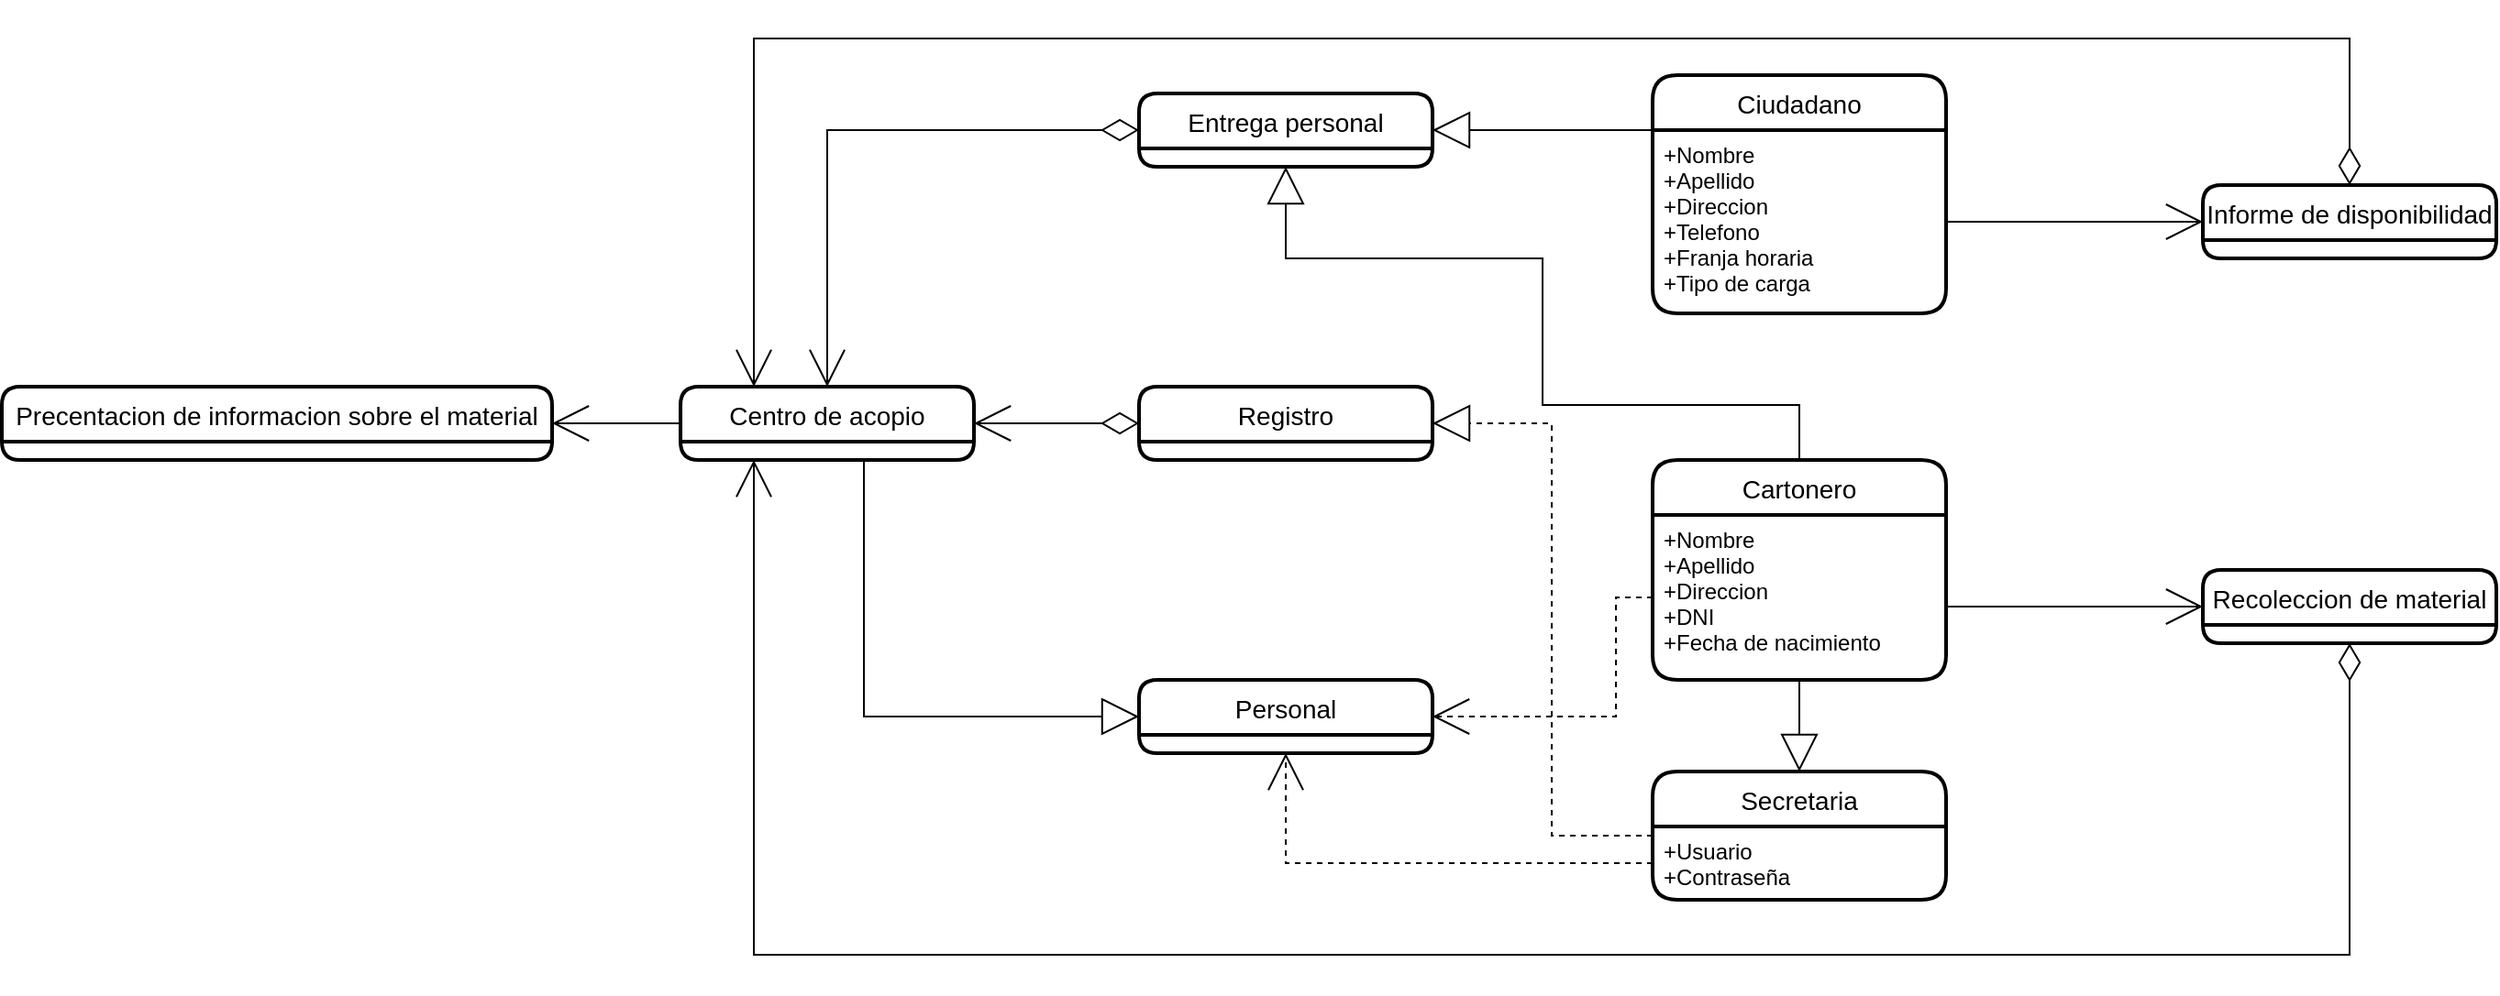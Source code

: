 <mxfile version="14.4.3" type="device"><diagram id="y_6j7rNRTyvGDQ4Emzbt" name="Page-1"><mxGraphModel dx="1180" dy="1914" grid="1" gridSize="10" guides="1" tooltips="1" connect="1" arrows="1" fold="1" page="1" pageScale="1" pageWidth="827" pageHeight="1169" math="0" shadow="0"><root><mxCell id="0"/><mxCell id="1" parent="0"/><mxCell id="ga51YQQtuKLnODO1Xetq-42" style="edgeStyle=orthogonalEdgeStyle;rounded=0;orthogonalLoop=1;jettySize=auto;html=1;entryX=0.5;entryY=1;entryDx=0;entryDy=0;endArrow=block;endFill=0;endSize=18;" edge="1" parent="1" source="ga51YQQtuKLnODO1Xetq-1" target="ga51YQQtuKLnODO1Xetq-13"><mxGeometry relative="1" as="geometry"><Array as="points"><mxPoint x="930" y="130"/><mxPoint x="790" y="130"/><mxPoint x="790" y="50"/><mxPoint x="650" y="50"/></Array></mxGeometry></mxCell><mxCell id="ga51YQQtuKLnODO1Xetq-1" value="Cartonero" style="swimlane;childLayout=stackLayout;horizontal=1;startSize=30;horizontalStack=0;rounded=1;fontSize=14;fontStyle=0;strokeWidth=2;resizeParent=0;resizeLast=1;shadow=0;dashed=0;align=center;" vertex="1" parent="1"><mxGeometry x="850" y="160" width="160" height="120" as="geometry"/></mxCell><mxCell id="ga51YQQtuKLnODO1Xetq-2" value="+Nombre&#10;+Apellido&#10;+Direccion&#10;+DNI&#10;+Fecha de nacimiento" style="align=left;strokeColor=none;fillColor=none;spacingLeft=4;fontSize=12;verticalAlign=top;resizable=0;rotatable=0;part=1;" vertex="1" parent="ga51YQQtuKLnODO1Xetq-1"><mxGeometry y="30" width="160" height="90" as="geometry"/></mxCell><mxCell id="ga51YQQtuKLnODO1Xetq-25" style="edgeStyle=orthogonalEdgeStyle;rounded=0;orthogonalLoop=1;jettySize=auto;html=1;entryX=1;entryY=0.5;entryDx=0;entryDy=0;endArrow=block;endFill=0;endSize=18;dashed=1;" edge="1" parent="1" source="ga51YQQtuKLnODO1Xetq-5" target="ga51YQQtuKLnODO1Xetq-20"><mxGeometry relative="1" as="geometry"/></mxCell><mxCell id="ga51YQQtuKLnODO1Xetq-5" value="Secretaria" style="swimlane;childLayout=stackLayout;horizontal=1;startSize=30;horizontalStack=0;rounded=1;fontSize=14;fontStyle=0;strokeWidth=2;resizeParent=0;resizeLast=1;shadow=0;dashed=0;align=center;" vertex="1" parent="1"><mxGeometry x="850" y="330" width="160" height="70" as="geometry"/></mxCell><mxCell id="ga51YQQtuKLnODO1Xetq-6" value="+Usuario&#10;+Contraseña" style="align=left;strokeColor=none;fillColor=none;spacingLeft=4;fontSize=12;verticalAlign=top;resizable=0;rotatable=0;part=1;" vertex="1" parent="ga51YQQtuKLnODO1Xetq-5"><mxGeometry y="30" width="160" height="40" as="geometry"/></mxCell><mxCell id="ga51YQQtuKLnODO1Xetq-37" style="edgeStyle=orthogonalEdgeStyle;rounded=0;orthogonalLoop=1;jettySize=auto;html=1;entryX=1;entryY=0.5;entryDx=0;entryDy=0;endArrow=block;endFill=0;endSize=18;" edge="1" parent="1" source="ga51YQQtuKLnODO1Xetq-11" target="ga51YQQtuKLnODO1Xetq-13"><mxGeometry relative="1" as="geometry"><Array as="points"><mxPoint x="840" y="-20"/><mxPoint x="840" y="-20"/></Array></mxGeometry></mxCell><mxCell id="ga51YQQtuKLnODO1Xetq-11" value="Ciudadano" style="swimlane;childLayout=stackLayout;horizontal=1;startSize=30;horizontalStack=0;rounded=1;fontSize=14;fontStyle=0;strokeWidth=2;resizeParent=0;resizeLast=1;shadow=0;dashed=0;align=center;" vertex="1" parent="1"><mxGeometry x="850" y="-50" width="160" height="130" as="geometry"/></mxCell><mxCell id="ga51YQQtuKLnODO1Xetq-12" value="+Nombre&#10;+Apellido&#10;+Direccion&#10;+Telefono&#10;+Franja horaria&#10;+Tipo de carga" style="align=left;strokeColor=none;fillColor=none;spacingLeft=4;fontSize=12;verticalAlign=top;resizable=0;rotatable=0;part=1;" vertex="1" parent="ga51YQQtuKLnODO1Xetq-11"><mxGeometry y="30" width="160" height="100" as="geometry"/></mxCell><mxCell id="ga51YQQtuKLnODO1Xetq-40" style="edgeStyle=orthogonalEdgeStyle;rounded=0;orthogonalLoop=1;jettySize=auto;html=1;entryX=0.5;entryY=0;entryDx=0;entryDy=0;endArrow=open;endFill=0;endSize=18;startArrow=diamondThin;startFill=0;startSize=18;" edge="1" parent="1" source="ga51YQQtuKLnODO1Xetq-13" target="ga51YQQtuKLnODO1Xetq-15"><mxGeometry relative="1" as="geometry"/></mxCell><mxCell id="ga51YQQtuKLnODO1Xetq-13" value="Entrega personal" style="swimlane;childLayout=stackLayout;horizontal=1;startSize=30;horizontalStack=0;rounded=1;fontSize=14;fontStyle=0;strokeWidth=2;resizeParent=0;resizeLast=1;shadow=0;dashed=0;align=center;" vertex="1" parent="1"><mxGeometry x="570" y="-40" width="160" height="40" as="geometry"/></mxCell><mxCell id="ga51YQQtuKLnODO1Xetq-41" style="edgeStyle=orthogonalEdgeStyle;rounded=0;orthogonalLoop=1;jettySize=auto;html=1;endArrow=open;endFill=0;endSize=18;" edge="1" parent="1" source="ga51YQQtuKLnODO1Xetq-15" target="ga51YQQtuKLnODO1Xetq-33"><mxGeometry relative="1" as="geometry"/></mxCell><mxCell id="ga51YQQtuKLnODO1Xetq-46" style="edgeStyle=orthogonalEdgeStyle;rounded=0;orthogonalLoop=1;jettySize=auto;html=1;entryX=0;entryY=0.5;entryDx=0;entryDy=0;endArrow=block;endFill=0;endSize=18;" edge="1" parent="1" source="ga51YQQtuKLnODO1Xetq-15" target="ga51YQQtuKLnODO1Xetq-18"><mxGeometry relative="1" as="geometry"><Array as="points"><mxPoint x="420" y="300"/></Array></mxGeometry></mxCell><mxCell id="ga51YQQtuKLnODO1Xetq-15" value="Centro de acopio" style="swimlane;childLayout=stackLayout;horizontal=1;startSize=30;horizontalStack=0;rounded=1;fontSize=14;fontStyle=0;strokeWidth=2;resizeParent=0;resizeLast=1;shadow=0;dashed=0;align=center;" vertex="1" parent="1"><mxGeometry x="320" y="120" width="160" height="40" as="geometry"/></mxCell><mxCell id="ga51YQQtuKLnODO1Xetq-18" value="Personal" style="swimlane;childLayout=stackLayout;horizontal=1;startSize=30;horizontalStack=0;rounded=1;fontSize=14;fontStyle=0;strokeWidth=2;resizeParent=0;resizeLast=1;shadow=0;dashed=0;align=center;" vertex="1" parent="1"><mxGeometry x="570" y="280" width="160" height="40" as="geometry"/></mxCell><mxCell id="ga51YQQtuKLnODO1Xetq-22" style="edgeStyle=orthogonalEdgeStyle;rounded=0;orthogonalLoop=1;jettySize=auto;html=1;endArrow=open;endFill=0;endSize=18;startArrow=diamondThin;startFill=0;targetPerimeterSpacing=0;startSize=18;" edge="1" parent="1" source="ga51YQQtuKLnODO1Xetq-20" target="ga51YQQtuKLnODO1Xetq-15"><mxGeometry relative="1" as="geometry"/></mxCell><mxCell id="ga51YQQtuKLnODO1Xetq-20" value="Registro" style="swimlane;childLayout=stackLayout;horizontal=1;startSize=30;horizontalStack=0;rounded=1;fontSize=14;fontStyle=0;strokeWidth=2;resizeParent=0;resizeLast=1;shadow=0;dashed=0;align=center;" vertex="1" parent="1"><mxGeometry x="570" y="120" width="160" height="40" as="geometry"/></mxCell><mxCell id="ga51YQQtuKLnODO1Xetq-26" style="edgeStyle=orthogonalEdgeStyle;rounded=0;orthogonalLoop=1;jettySize=auto;html=1;entryX=0.5;entryY=1;entryDx=0;entryDy=0;endArrow=open;endFill=0;endSize=18;dashed=1;" edge="1" parent="1" source="ga51YQQtuKLnODO1Xetq-6" target="ga51YQQtuKLnODO1Xetq-18"><mxGeometry relative="1" as="geometry"/></mxCell><mxCell id="ga51YQQtuKLnODO1Xetq-27" style="edgeStyle=orthogonalEdgeStyle;rounded=0;orthogonalLoop=1;jettySize=auto;html=1;entryX=1;entryY=0.5;entryDx=0;entryDy=0;endArrow=open;endFill=0;endSize=18;dashed=1;" edge="1" parent="1" source="ga51YQQtuKLnODO1Xetq-2" target="ga51YQQtuKLnODO1Xetq-18"><mxGeometry relative="1" as="geometry"><Array as="points"><mxPoint x="830" y="235"/><mxPoint x="830" y="300"/></Array></mxGeometry></mxCell><mxCell id="ga51YQQtuKLnODO1Xetq-43" style="edgeStyle=orthogonalEdgeStyle;rounded=0;orthogonalLoop=1;jettySize=auto;html=1;entryX=0.25;entryY=0;entryDx=0;entryDy=0;endArrow=open;endFill=0;endSize=18;startArrow=diamondThin;startFill=0;startSize=18;" edge="1" parent="1" source="ga51YQQtuKLnODO1Xetq-29" target="ga51YQQtuKLnODO1Xetq-15"><mxGeometry relative="1" as="geometry"><Array as="points"><mxPoint x="1230" y="-70"/><mxPoint x="360" y="-70"/></Array></mxGeometry></mxCell><mxCell id="ga51YQQtuKLnODO1Xetq-29" value="Informe de disponibilidad" style="swimlane;childLayout=stackLayout;horizontal=1;startSize=30;horizontalStack=0;rounded=1;fontSize=14;fontStyle=0;strokeWidth=2;resizeParent=0;resizeLast=1;shadow=0;dashed=0;align=center;" vertex="1" parent="1"><mxGeometry x="1150" y="10" width="160" height="40" as="geometry"/></mxCell><mxCell id="ga51YQQtuKLnODO1Xetq-47" style="edgeStyle=orthogonalEdgeStyle;rounded=0;orthogonalLoop=1;jettySize=auto;html=1;entryX=0.25;entryY=1;entryDx=0;entryDy=0;startArrow=diamondThin;startFill=0;startSize=18;endArrow=open;endFill=0;endSize=18;targetPerimeterSpacing=0;" edge="1" parent="1" source="ga51YQQtuKLnODO1Xetq-31" target="ga51YQQtuKLnODO1Xetq-15"><mxGeometry relative="1" as="geometry"><Array as="points"><mxPoint x="1230" y="430"/><mxPoint x="360" y="430"/></Array></mxGeometry></mxCell><mxCell id="ga51YQQtuKLnODO1Xetq-31" value="Recoleccion de material" style="swimlane;childLayout=stackLayout;horizontal=1;startSize=30;horizontalStack=0;rounded=1;fontSize=14;fontStyle=0;strokeWidth=2;resizeParent=0;resizeLast=1;shadow=0;dashed=0;align=center;" vertex="1" parent="1"><mxGeometry x="1150" y="220" width="160" height="40" as="geometry"/></mxCell><mxCell id="ga51YQQtuKLnODO1Xetq-33" value="Precentacion de informacion sobre el material" style="swimlane;childLayout=stackLayout;horizontal=1;startSize=30;horizontalStack=0;rounded=1;fontSize=14;fontStyle=0;strokeWidth=2;resizeParent=0;resizeLast=1;shadow=0;dashed=0;align=center;" vertex="1" parent="1"><mxGeometry x="-50" y="120" width="300" height="40" as="geometry"/></mxCell><mxCell id="ga51YQQtuKLnODO1Xetq-35" style="edgeStyle=orthogonalEdgeStyle;rounded=0;orthogonalLoop=1;jettySize=auto;html=1;entryX=0;entryY=0.5;entryDx=0;entryDy=0;endArrow=open;endFill=0;endSize=18;" edge="1" parent="1" source="ga51YQQtuKLnODO1Xetq-2" target="ga51YQQtuKLnODO1Xetq-31"><mxGeometry relative="1" as="geometry"><Array as="points"><mxPoint x="1030" y="240"/><mxPoint x="1030" y="240"/></Array></mxGeometry></mxCell><mxCell id="ga51YQQtuKLnODO1Xetq-36" style="edgeStyle=orthogonalEdgeStyle;rounded=0;orthogonalLoop=1;jettySize=auto;html=1;endArrow=open;endFill=0;endSize=18;" edge="1" parent="1" source="ga51YQQtuKLnODO1Xetq-12" target="ga51YQQtuKLnODO1Xetq-29"><mxGeometry relative="1" as="geometry"/></mxCell><mxCell id="ga51YQQtuKLnODO1Xetq-48" style="edgeStyle=orthogonalEdgeStyle;rounded=0;orthogonalLoop=1;jettySize=auto;html=1;entryX=0.5;entryY=0;entryDx=0;entryDy=0;startArrow=none;startFill=0;startSize=18;endArrow=block;endFill=0;endSize=18;targetPerimeterSpacing=0;" edge="1" parent="1" source="ga51YQQtuKLnODO1Xetq-2" target="ga51YQQtuKLnODO1Xetq-5"><mxGeometry relative="1" as="geometry"/></mxCell></root></mxGraphModel></diagram></mxfile>